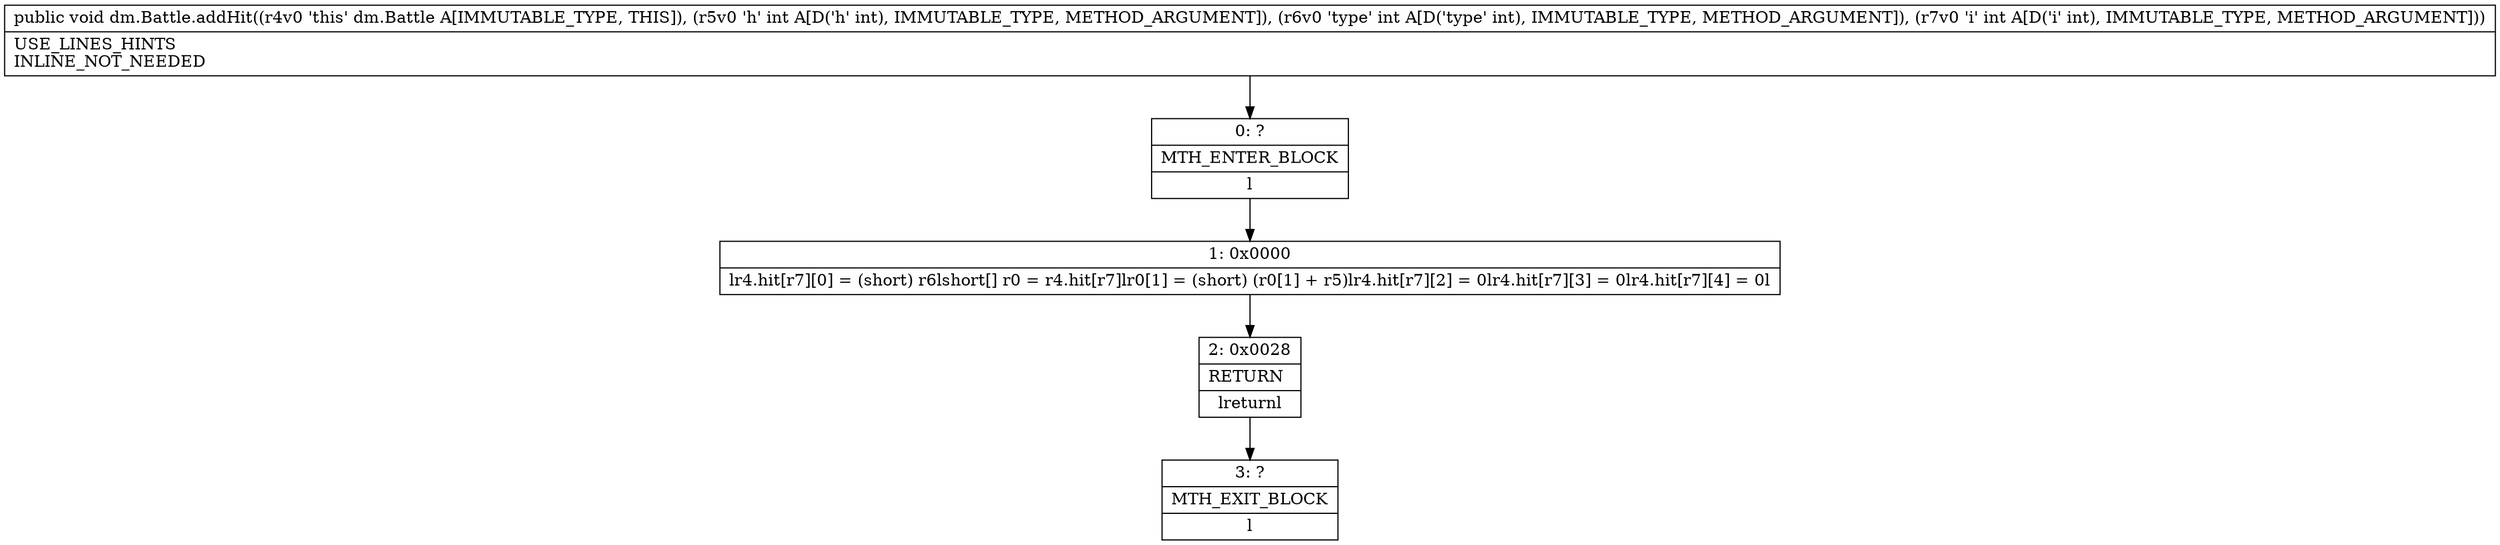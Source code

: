 digraph "CFG fordm.Battle.addHit(III)V" {
Node_0 [shape=record,label="{0\:\ ?|MTH_ENTER_BLOCK\l|l}"];
Node_1 [shape=record,label="{1\:\ 0x0000|lr4.hit[r7][0] = (short) r6lshort[] r0 = r4.hit[r7]lr0[1] = (short) (r0[1] + r5)lr4.hit[r7][2] = 0lr4.hit[r7][3] = 0lr4.hit[r7][4] = 0l}"];
Node_2 [shape=record,label="{2\:\ 0x0028|RETURN\l|lreturnl}"];
Node_3 [shape=record,label="{3\:\ ?|MTH_EXIT_BLOCK\l|l}"];
MethodNode[shape=record,label="{public void dm.Battle.addHit((r4v0 'this' dm.Battle A[IMMUTABLE_TYPE, THIS]), (r5v0 'h' int A[D('h' int), IMMUTABLE_TYPE, METHOD_ARGUMENT]), (r6v0 'type' int A[D('type' int), IMMUTABLE_TYPE, METHOD_ARGUMENT]), (r7v0 'i' int A[D('i' int), IMMUTABLE_TYPE, METHOD_ARGUMENT]))  | USE_LINES_HINTS\lINLINE_NOT_NEEDED\l}"];
MethodNode -> Node_0;
Node_0 -> Node_1;
Node_1 -> Node_2;
Node_2 -> Node_3;
}

